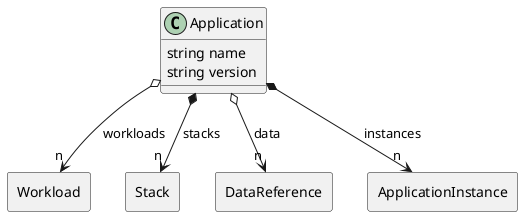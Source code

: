 @startuml

class "Application" as Model {
 string name
 string version

 
}

rectangle "Workload" as Workload {
}

Model o--> "n" Workload : workloads


rectangle "Stack" as Stack {
}

Model *--> "n" Stack : stacks


rectangle "DataReference" as DataReference {
}

Model o--> "n" DataReference : data


rectangle "ApplicationInstance" as ApplicationInstance {
}

Model *--> "n" ApplicationInstance : instances




@enduml
